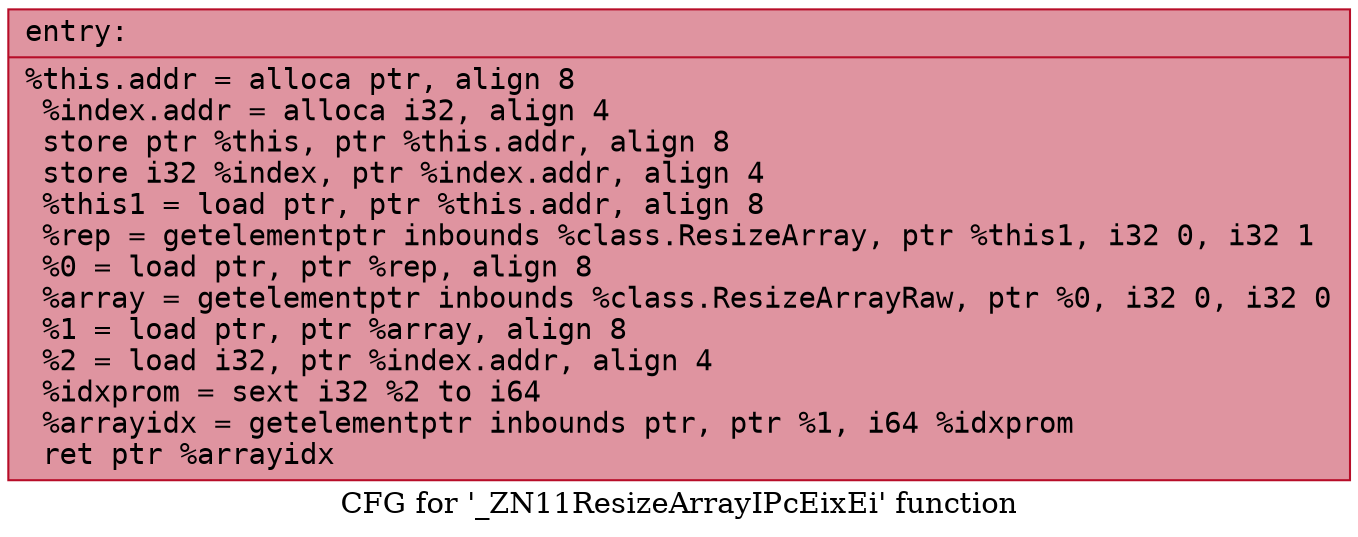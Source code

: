 digraph "CFG for '_ZN11ResizeArrayIPcEixEi' function" {
	label="CFG for '_ZN11ResizeArrayIPcEixEi' function";

	Node0x55775c3d0910 [shape=record,color="#b70d28ff", style=filled, fillcolor="#b70d2870" fontname="Courier",label="{entry:\l|  %this.addr = alloca ptr, align 8\l  %index.addr = alloca i32, align 4\l  store ptr %this, ptr %this.addr, align 8\l  store i32 %index, ptr %index.addr, align 4\l  %this1 = load ptr, ptr %this.addr, align 8\l  %rep = getelementptr inbounds %class.ResizeArray, ptr %this1, i32 0, i32 1\l  %0 = load ptr, ptr %rep, align 8\l  %array = getelementptr inbounds %class.ResizeArrayRaw, ptr %0, i32 0, i32 0\l  %1 = load ptr, ptr %array, align 8\l  %2 = load i32, ptr %index.addr, align 4\l  %idxprom = sext i32 %2 to i64\l  %arrayidx = getelementptr inbounds ptr, ptr %1, i64 %idxprom\l  ret ptr %arrayidx\l}"];
}
